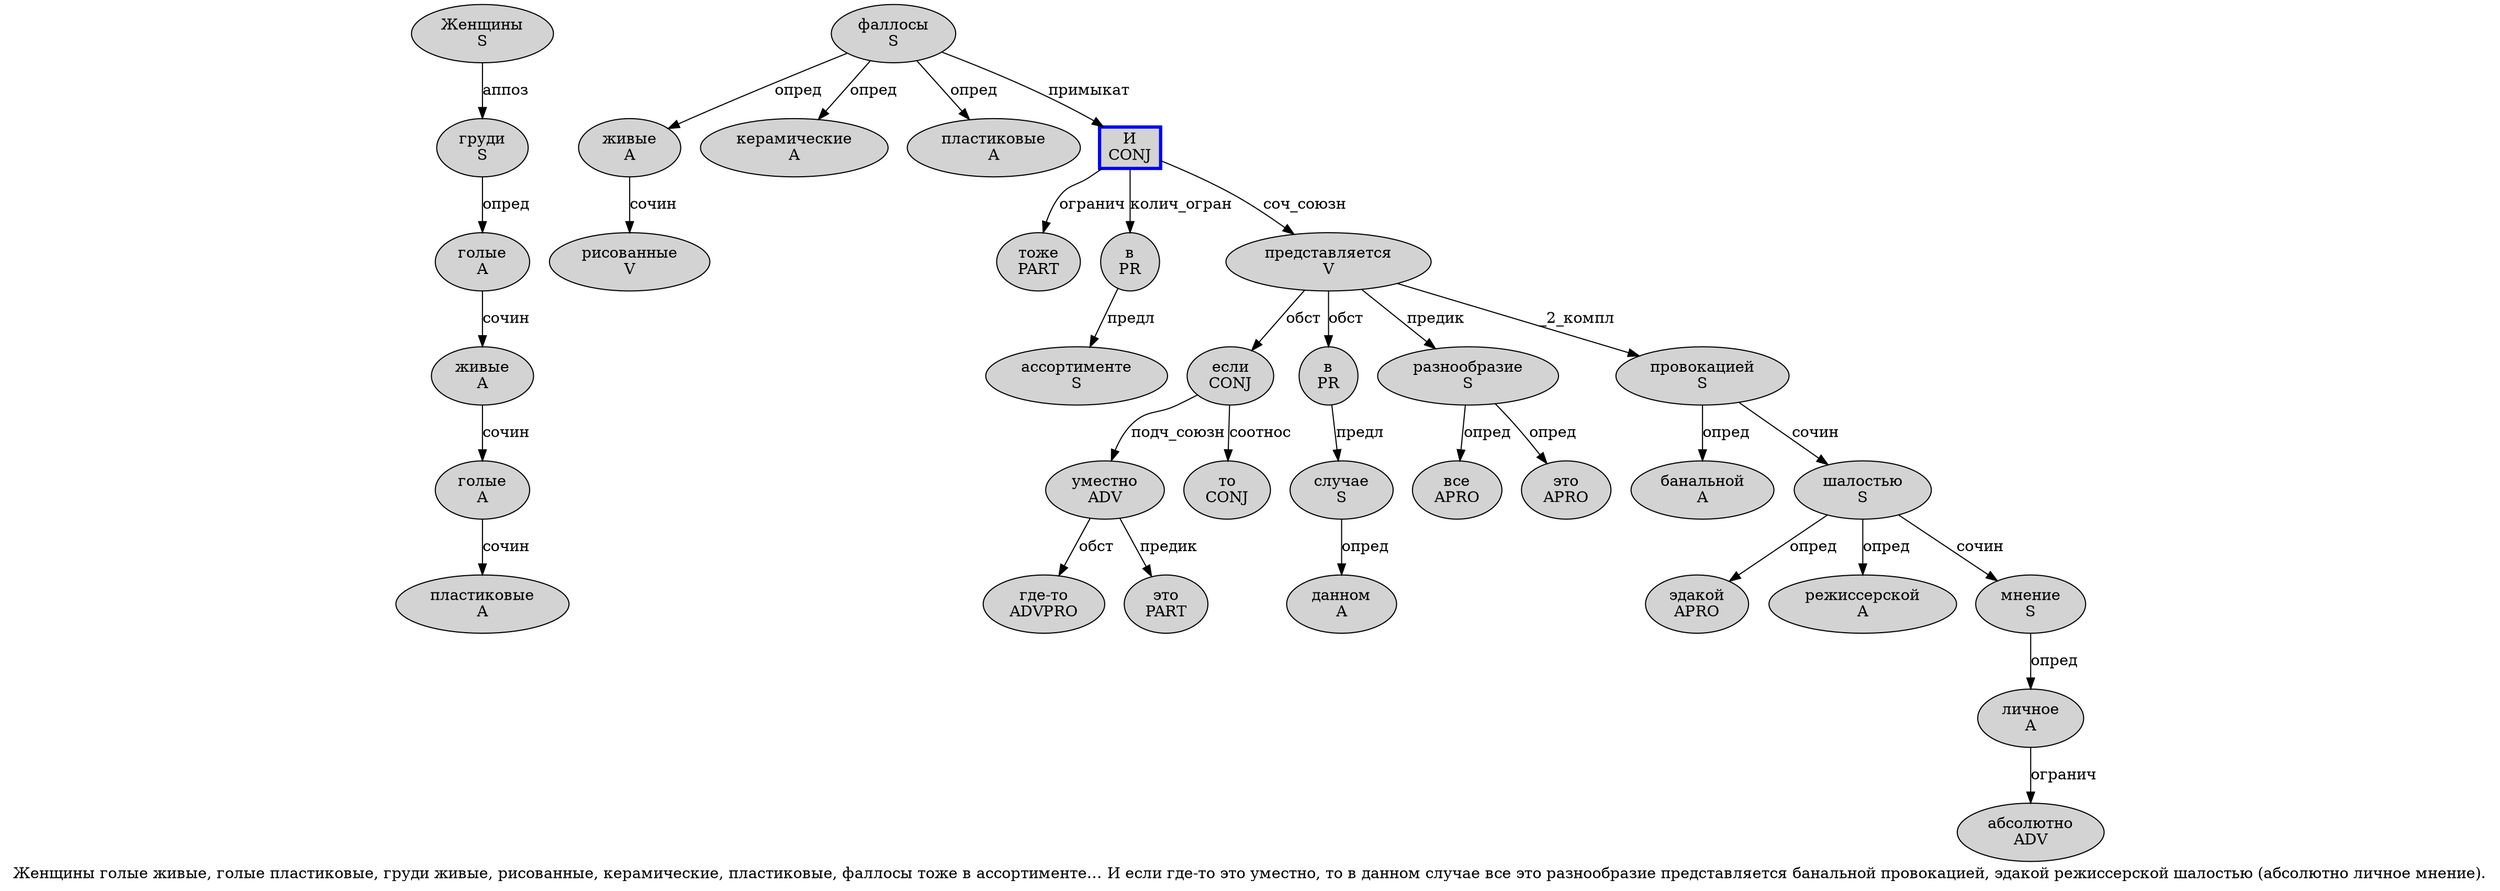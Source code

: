 digraph SENTENCE_3916 {
	graph [label="Женщины голые живые, голые пластиковые, груди живые, рисованные, керамические, пластиковые, фаллосы тоже в ассортименте… И если где-то это уместно, то в данном случае все это разнообразие представляется банальной провокацией, эдакой режиссерской шалостью (абсолютно личное мнение)."]
	node [style=filled]
		0 [label="Женщины
S" color="" fillcolor=lightgray penwidth=1 shape=ellipse]
		1 [label="голые
A" color="" fillcolor=lightgray penwidth=1 shape=ellipse]
		2 [label="живые
A" color="" fillcolor=lightgray penwidth=1 shape=ellipse]
		4 [label="голые
A" color="" fillcolor=lightgray penwidth=1 shape=ellipse]
		5 [label="пластиковые
A" color="" fillcolor=lightgray penwidth=1 shape=ellipse]
		7 [label="груди
S" color="" fillcolor=lightgray penwidth=1 shape=ellipse]
		8 [label="живые
A" color="" fillcolor=lightgray penwidth=1 shape=ellipse]
		10 [label="рисованные
V" color="" fillcolor=lightgray penwidth=1 shape=ellipse]
		12 [label="керамические
A" color="" fillcolor=lightgray penwidth=1 shape=ellipse]
		14 [label="пластиковые
A" color="" fillcolor=lightgray penwidth=1 shape=ellipse]
		16 [label="фаллосы
S" color="" fillcolor=lightgray penwidth=1 shape=ellipse]
		17 [label="тоже
PART" color="" fillcolor=lightgray penwidth=1 shape=ellipse]
		18 [label="в
PR" color="" fillcolor=lightgray penwidth=1 shape=ellipse]
		19 [label="ассортименте
S" color="" fillcolor=lightgray penwidth=1 shape=ellipse]
		21 [label="И
CONJ" color=blue fillcolor=lightgray penwidth=3 shape=box]
		22 [label="если
CONJ" color="" fillcolor=lightgray penwidth=1 shape=ellipse]
		23 [label="где-то
ADVPRO" color="" fillcolor=lightgray penwidth=1 shape=ellipse]
		24 [label="это
PART" color="" fillcolor=lightgray penwidth=1 shape=ellipse]
		25 [label="уместно
ADV" color="" fillcolor=lightgray penwidth=1 shape=ellipse]
		27 [label="то
CONJ" color="" fillcolor=lightgray penwidth=1 shape=ellipse]
		28 [label="в
PR" color="" fillcolor=lightgray penwidth=1 shape=ellipse]
		29 [label="данном
A" color="" fillcolor=lightgray penwidth=1 shape=ellipse]
		30 [label="случае
S" color="" fillcolor=lightgray penwidth=1 shape=ellipse]
		31 [label="все
APRO" color="" fillcolor=lightgray penwidth=1 shape=ellipse]
		32 [label="это
APRO" color="" fillcolor=lightgray penwidth=1 shape=ellipse]
		33 [label="разнообразие
S" color="" fillcolor=lightgray penwidth=1 shape=ellipse]
		34 [label="представляется
V" color="" fillcolor=lightgray penwidth=1 shape=ellipse]
		35 [label="банальной
A" color="" fillcolor=lightgray penwidth=1 shape=ellipse]
		36 [label="провокацией
S" color="" fillcolor=lightgray penwidth=1 shape=ellipse]
		38 [label="эдакой
APRO" color="" fillcolor=lightgray penwidth=1 shape=ellipse]
		39 [label="режиссерской
A" color="" fillcolor=lightgray penwidth=1 shape=ellipse]
		40 [label="шалостью
S" color="" fillcolor=lightgray penwidth=1 shape=ellipse]
		42 [label="абсолютно
ADV" color="" fillcolor=lightgray penwidth=1 shape=ellipse]
		43 [label="личное
A" color="" fillcolor=lightgray penwidth=1 shape=ellipse]
		44 [label="мнение
S" color="" fillcolor=lightgray penwidth=1 shape=ellipse]
			21 -> 17 [label="огранич"]
			21 -> 18 [label="колич_огран"]
			21 -> 34 [label="соч_союзн"]
			43 -> 42 [label="огранич"]
			28 -> 30 [label="предл"]
			25 -> 23 [label="обст"]
			25 -> 24 [label="предик"]
			36 -> 35 [label="опред"]
			36 -> 40 [label="сочин"]
			34 -> 22 [label="обст"]
			34 -> 28 [label="обст"]
			34 -> 33 [label="предик"]
			34 -> 36 [label="_2_компл"]
			18 -> 19 [label="предл"]
			2 -> 4 [label="сочин"]
			30 -> 29 [label="опред"]
			44 -> 43 [label="опред"]
			16 -> 8 [label="опред"]
			16 -> 12 [label="опред"]
			16 -> 14 [label="опред"]
			16 -> 21 [label="примыкат"]
			0 -> 7 [label="аппоз"]
			4 -> 5 [label="сочин"]
			22 -> 25 [label="подч_союзн"]
			22 -> 27 [label="соотнос"]
			33 -> 31 [label="опред"]
			33 -> 32 [label="опред"]
			8 -> 10 [label="сочин"]
			7 -> 1 [label="опред"]
			40 -> 38 [label="опред"]
			40 -> 39 [label="опред"]
			40 -> 44 [label="сочин"]
			1 -> 2 [label="сочин"]
}